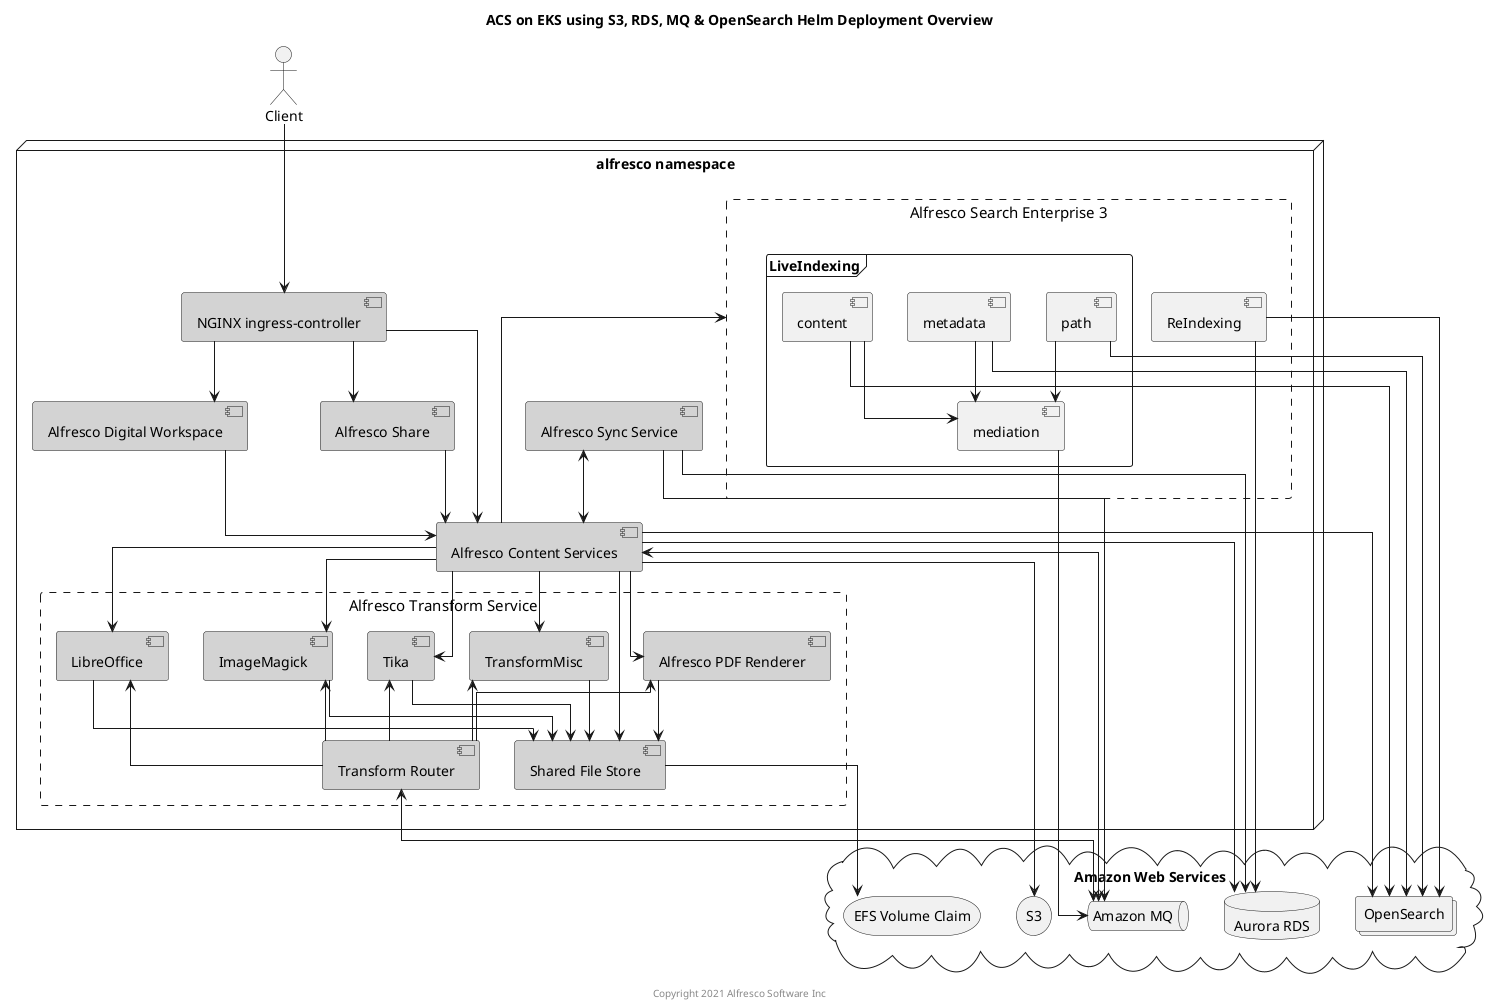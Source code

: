 @startuml

Title: ACS on EKS using S3, RDS, MQ & OpenSearch Helm Deployment Overview

skinparam componentStyle uml2
skinparam linetype ortho
skinparam rectangle {
    BorderStyle dashed
    FontSize 15
    FontStyle none
}

actor Client

node "alfresco namespace" {
    component "NGINX ingress-controller" as nginx #lightgrey
    component "Alfresco Digital Workspace" as adw #lightgrey
    component "Alfresco Content Services" as acs #lightgrey
    rectangle "Alfresco Search Enterprise 3" as se3 {
        frame "LiveIndexing" as se3liveidx {
            component "mediation" as se3mediation
            component "content" as se3content
            component "metadata" as se3metadata
            component "path" as se3path
        }
        component "ReIndexing" as se3reidx
    }
    component "Alfresco Sync Service" as sync #lightgrey
    component "Alfresco Share" as share #lightgrey
    rectangle "Alfresco Transform Service" {
        component "Transform Router" as tr #lightgrey
        component "Shared File Store" as sfs #lightgrey
        component "Alfresco PDF Renderer" as pdfr #lightgrey
        component "LibreOffice" as libr #lightgrey
        component "ImageMagick" as img #lightgrey
        component "Tika" as tika #lightgrey
        component "TransformMisc" as misc #lightgrey
    }
}

cloud "Amazon Web Services" {
    database "Aurora RDS" as db
    storage "S3" as s3
    storage "EFS Volume Claim" as vc
    queue "Amazon MQ" as mq
    collections "OpenSearch" as osearch
}

Client --> nginx

nginx --> acs
nginx --> share
nginx --> adw

se3 -[hidden]- sync
acs --> s3
acs --> osearch
se3content --> osearch
se3metadata --> osearch
se3path --> osearch
se3content --> se3mediation
se3metadata --> se3mediation
se3path --> se3mediation
se3mediation --> mq
se3reidx --> db
se3reidx --> osearch
sfs --> vc

se3 <-- acs
acs --> db
acs --> pdfr
acs --> libr
acs --> img
acs --> tika
acs --> misc
acs --> sfs
acs <--> mq
tr -up-> pdfr
tr -up-> libr
tr -up-> img
tr -up-> tika
tr -up-> misc
tr <--> mq
pdfr --> sfs
libr --> sfs
img --> sfs
tika --> sfs
misc --> sfs
share --> acs
adw --> acs

sync <--> acs
sync --> db
sync --> mq

center footer Copyright 2021 Alfresco Software Inc

@enduml
